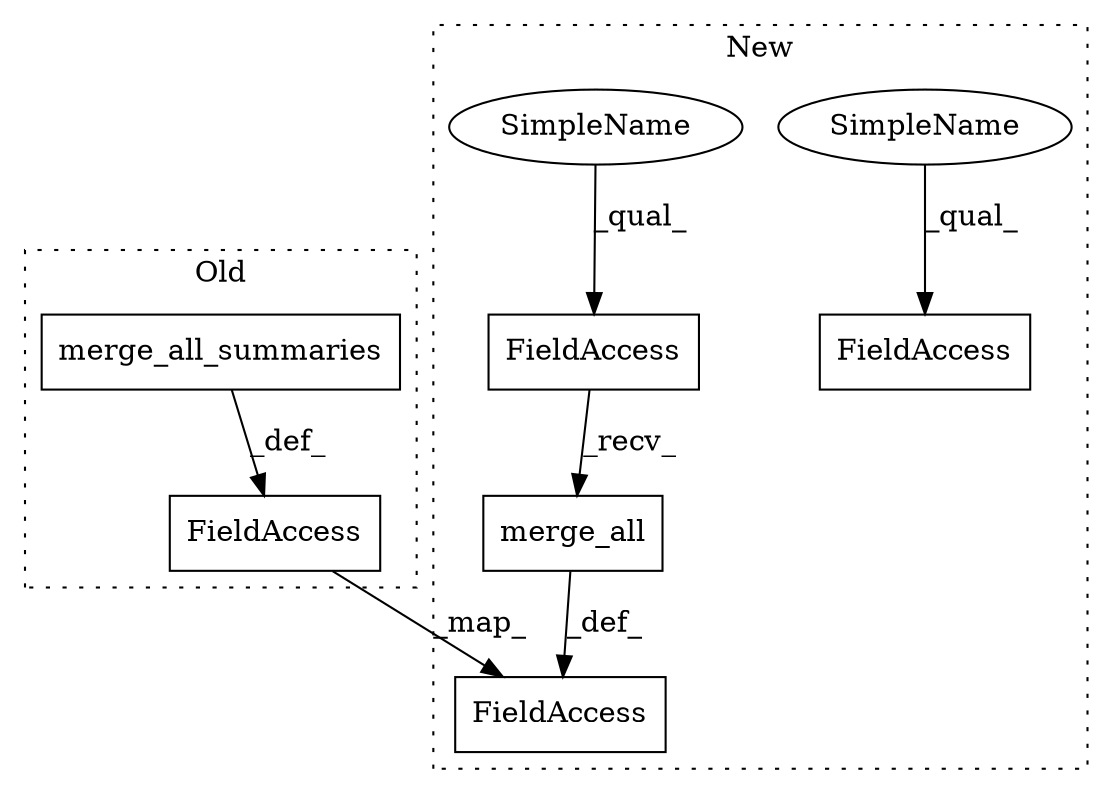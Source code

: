 digraph G {
subgraph cluster0 {
1 [label="merge_all_summaries" a="32" s="11685" l="21" shape="box"];
5 [label="FieldAccess" a="22" s="11658" l="15" shape="box"];
label = "Old";
style="dotted";
}
subgraph cluster1 {
2 [label="merge_all" a="32" s="11693" l="11" shape="box"];
3 [label="FieldAccess" a="22" s="11674" l="18" shape="box"];
4 [label="FieldAccess" a="22" s="11658" l="15" shape="box"];
6 [label="FieldAccess" a="22" s="11586" l="18" shape="box"];
7 [label="SimpleName" a="42" s="11586" l="10" shape="ellipse"];
8 [label="SimpleName" a="42" s="11674" l="10" shape="ellipse"];
label = "New";
style="dotted";
}
1 -> 5 [label="_def_"];
2 -> 4 [label="_def_"];
3 -> 2 [label="_recv_"];
5 -> 4 [label="_map_"];
7 -> 6 [label="_qual_"];
8 -> 3 [label="_qual_"];
}